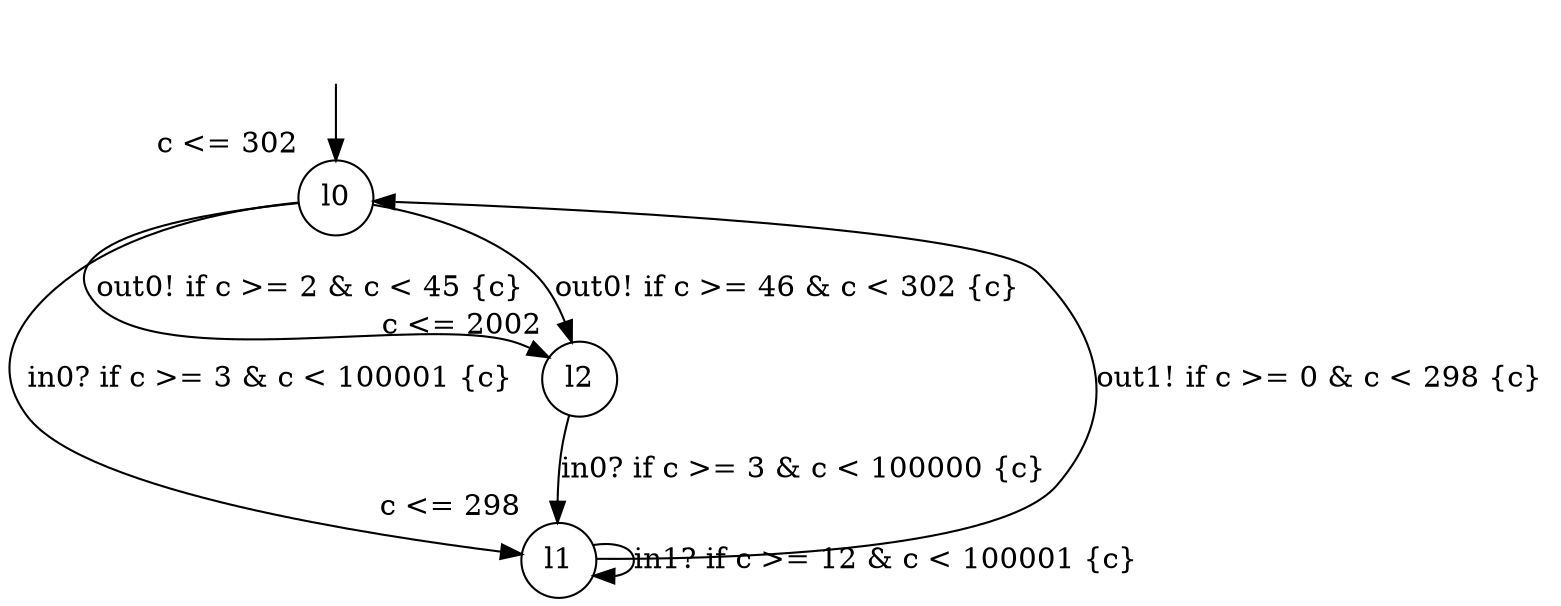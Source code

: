 digraph g {
__start0 [label="" shape="none"];
l0 [shape="circle" margin=0 label="l0", xlabel="c <= 302"];
l1 [shape="circle" margin=0 label="l1", xlabel="c <= 298"];
l2 [shape="circle" margin=0 label="l2", xlabel="c <= 2002"];
l0 -> l2 [label="out0! if c >= 2 & c < 45 {c} "];
l0 -> l1 [label="in0? if c >= 3 & c < 100001 {c} "];
l0 -> l2 [label="out0! if c >= 46 & c < 302 {c} "];
l1 -> l1 [label="in1? if c >= 12 & c < 100001 {c} "];
l1 -> l0 [label="out1! if c >= 0 & c < 298 {c} "];
l2 -> l1 [label="in0? if c >= 3 & c < 100000 {c} "];
__start0 -> l0;
}
